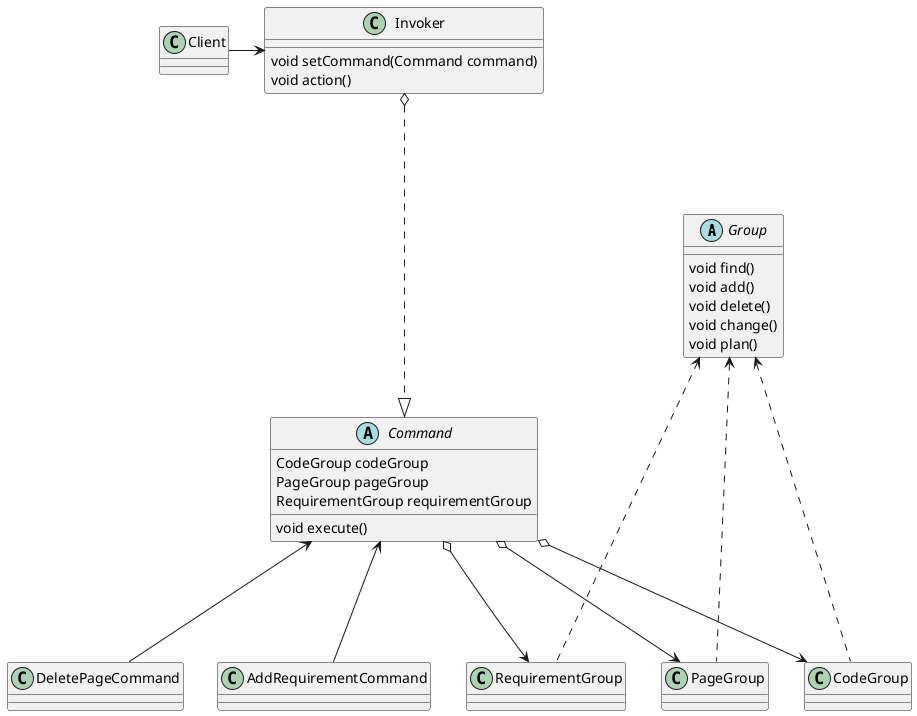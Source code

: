 @startuml
abstract class Group{
    void find()
    void add()
    void delete()
    void change()
    void plan()
}

class CodeGroup
class PageGroup
class RequirementGroup

abstract class Command{
    CodeGroup codeGroup
    PageGroup pageGroup
    RequirementGroup requirementGroup

    void execute()
}

class DeletePageCommand
class AddRequirementCommand

Class Invoker{
    void setCommand(Command command)
    void action()
}

class Client

CodeGroup ..up..> Group
PageGroup ..up..> Group
RequirementGroup ..up..> Group

CodeGroup <-up--o Command
PageGroup <-up--o Command
RequirementGroup <-up--o Command

DeletePageCommand -up--> Command
Command <|.up...o Invoker
AddRequirementCommand -up--> Command

Invoker <-left--- Client



'abstract class AbstractList
'abstract AbstractCollection
'interface List
'interface Collection
'
'List <|-- AbstractList
'Collection <|-- AbstractCollection
'
'Collection <|- List
'AbstractCollection <|- AbstractList
'AbstractList <|-- ArrayList
'
'class ArrayList {
'Object[] elementData
'size()
'}
'
'enum TimeUnit {
'DAYS
'HOURS
'MINUTES
'}

@enduml